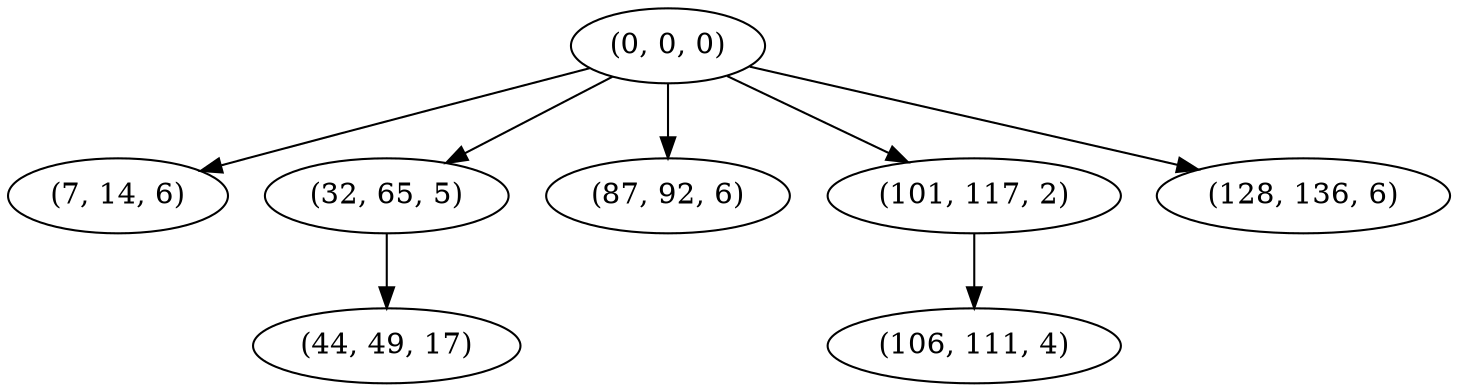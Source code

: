 digraph tree {
    "(0, 0, 0)";
    "(7, 14, 6)";
    "(32, 65, 5)";
    "(44, 49, 17)";
    "(87, 92, 6)";
    "(101, 117, 2)";
    "(106, 111, 4)";
    "(128, 136, 6)";
    "(0, 0, 0)" -> "(7, 14, 6)";
    "(0, 0, 0)" -> "(32, 65, 5)";
    "(0, 0, 0)" -> "(87, 92, 6)";
    "(0, 0, 0)" -> "(101, 117, 2)";
    "(0, 0, 0)" -> "(128, 136, 6)";
    "(32, 65, 5)" -> "(44, 49, 17)";
    "(101, 117, 2)" -> "(106, 111, 4)";
}

